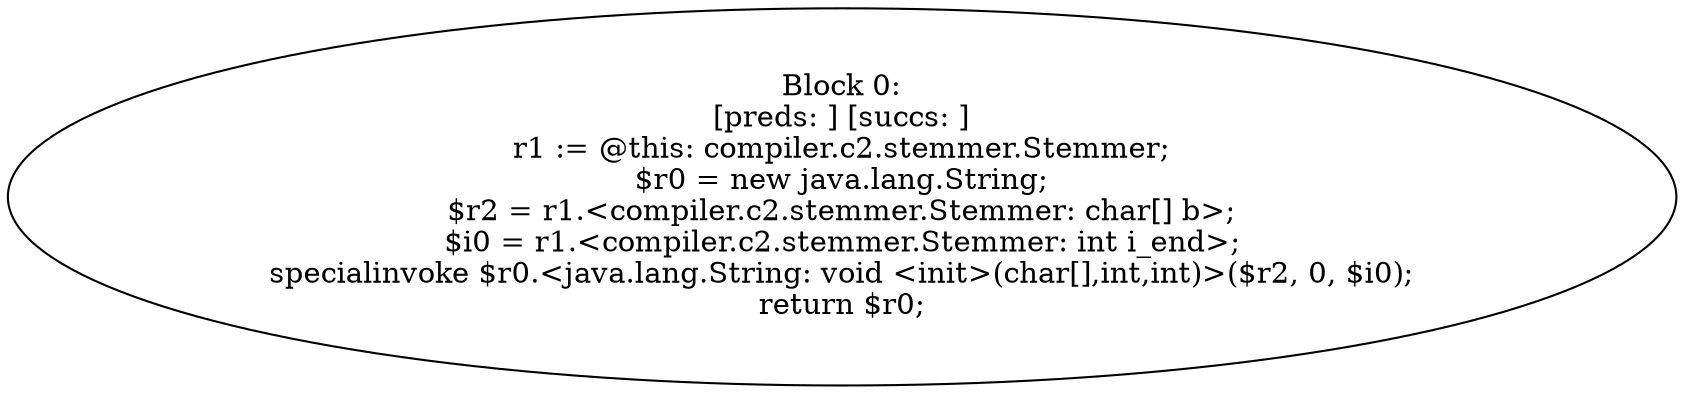digraph "unitGraph" {
    "Block 0:
[preds: ] [succs: ]
r1 := @this: compiler.c2.stemmer.Stemmer;
$r0 = new java.lang.String;
$r2 = r1.<compiler.c2.stemmer.Stemmer: char[] b>;
$i0 = r1.<compiler.c2.stemmer.Stemmer: int i_end>;
specialinvoke $r0.<java.lang.String: void <init>(char[],int,int)>($r2, 0, $i0);
return $r0;
"
}
